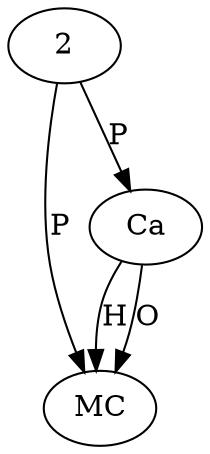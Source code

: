 digraph "AUG" {

  1 [ label="MC" s="duck()" t="Exceptions" l="73" ];
  2 [ t="Exception" n="e" ];
  3 [ label="Ca" t="Exception" ];
  3 -> 1 [ label="H" ];
  2 -> 1 [ label="P" ];
  3 -> 1 [ label="O" ];
  2 -> 3 [ label="P" ];
}

